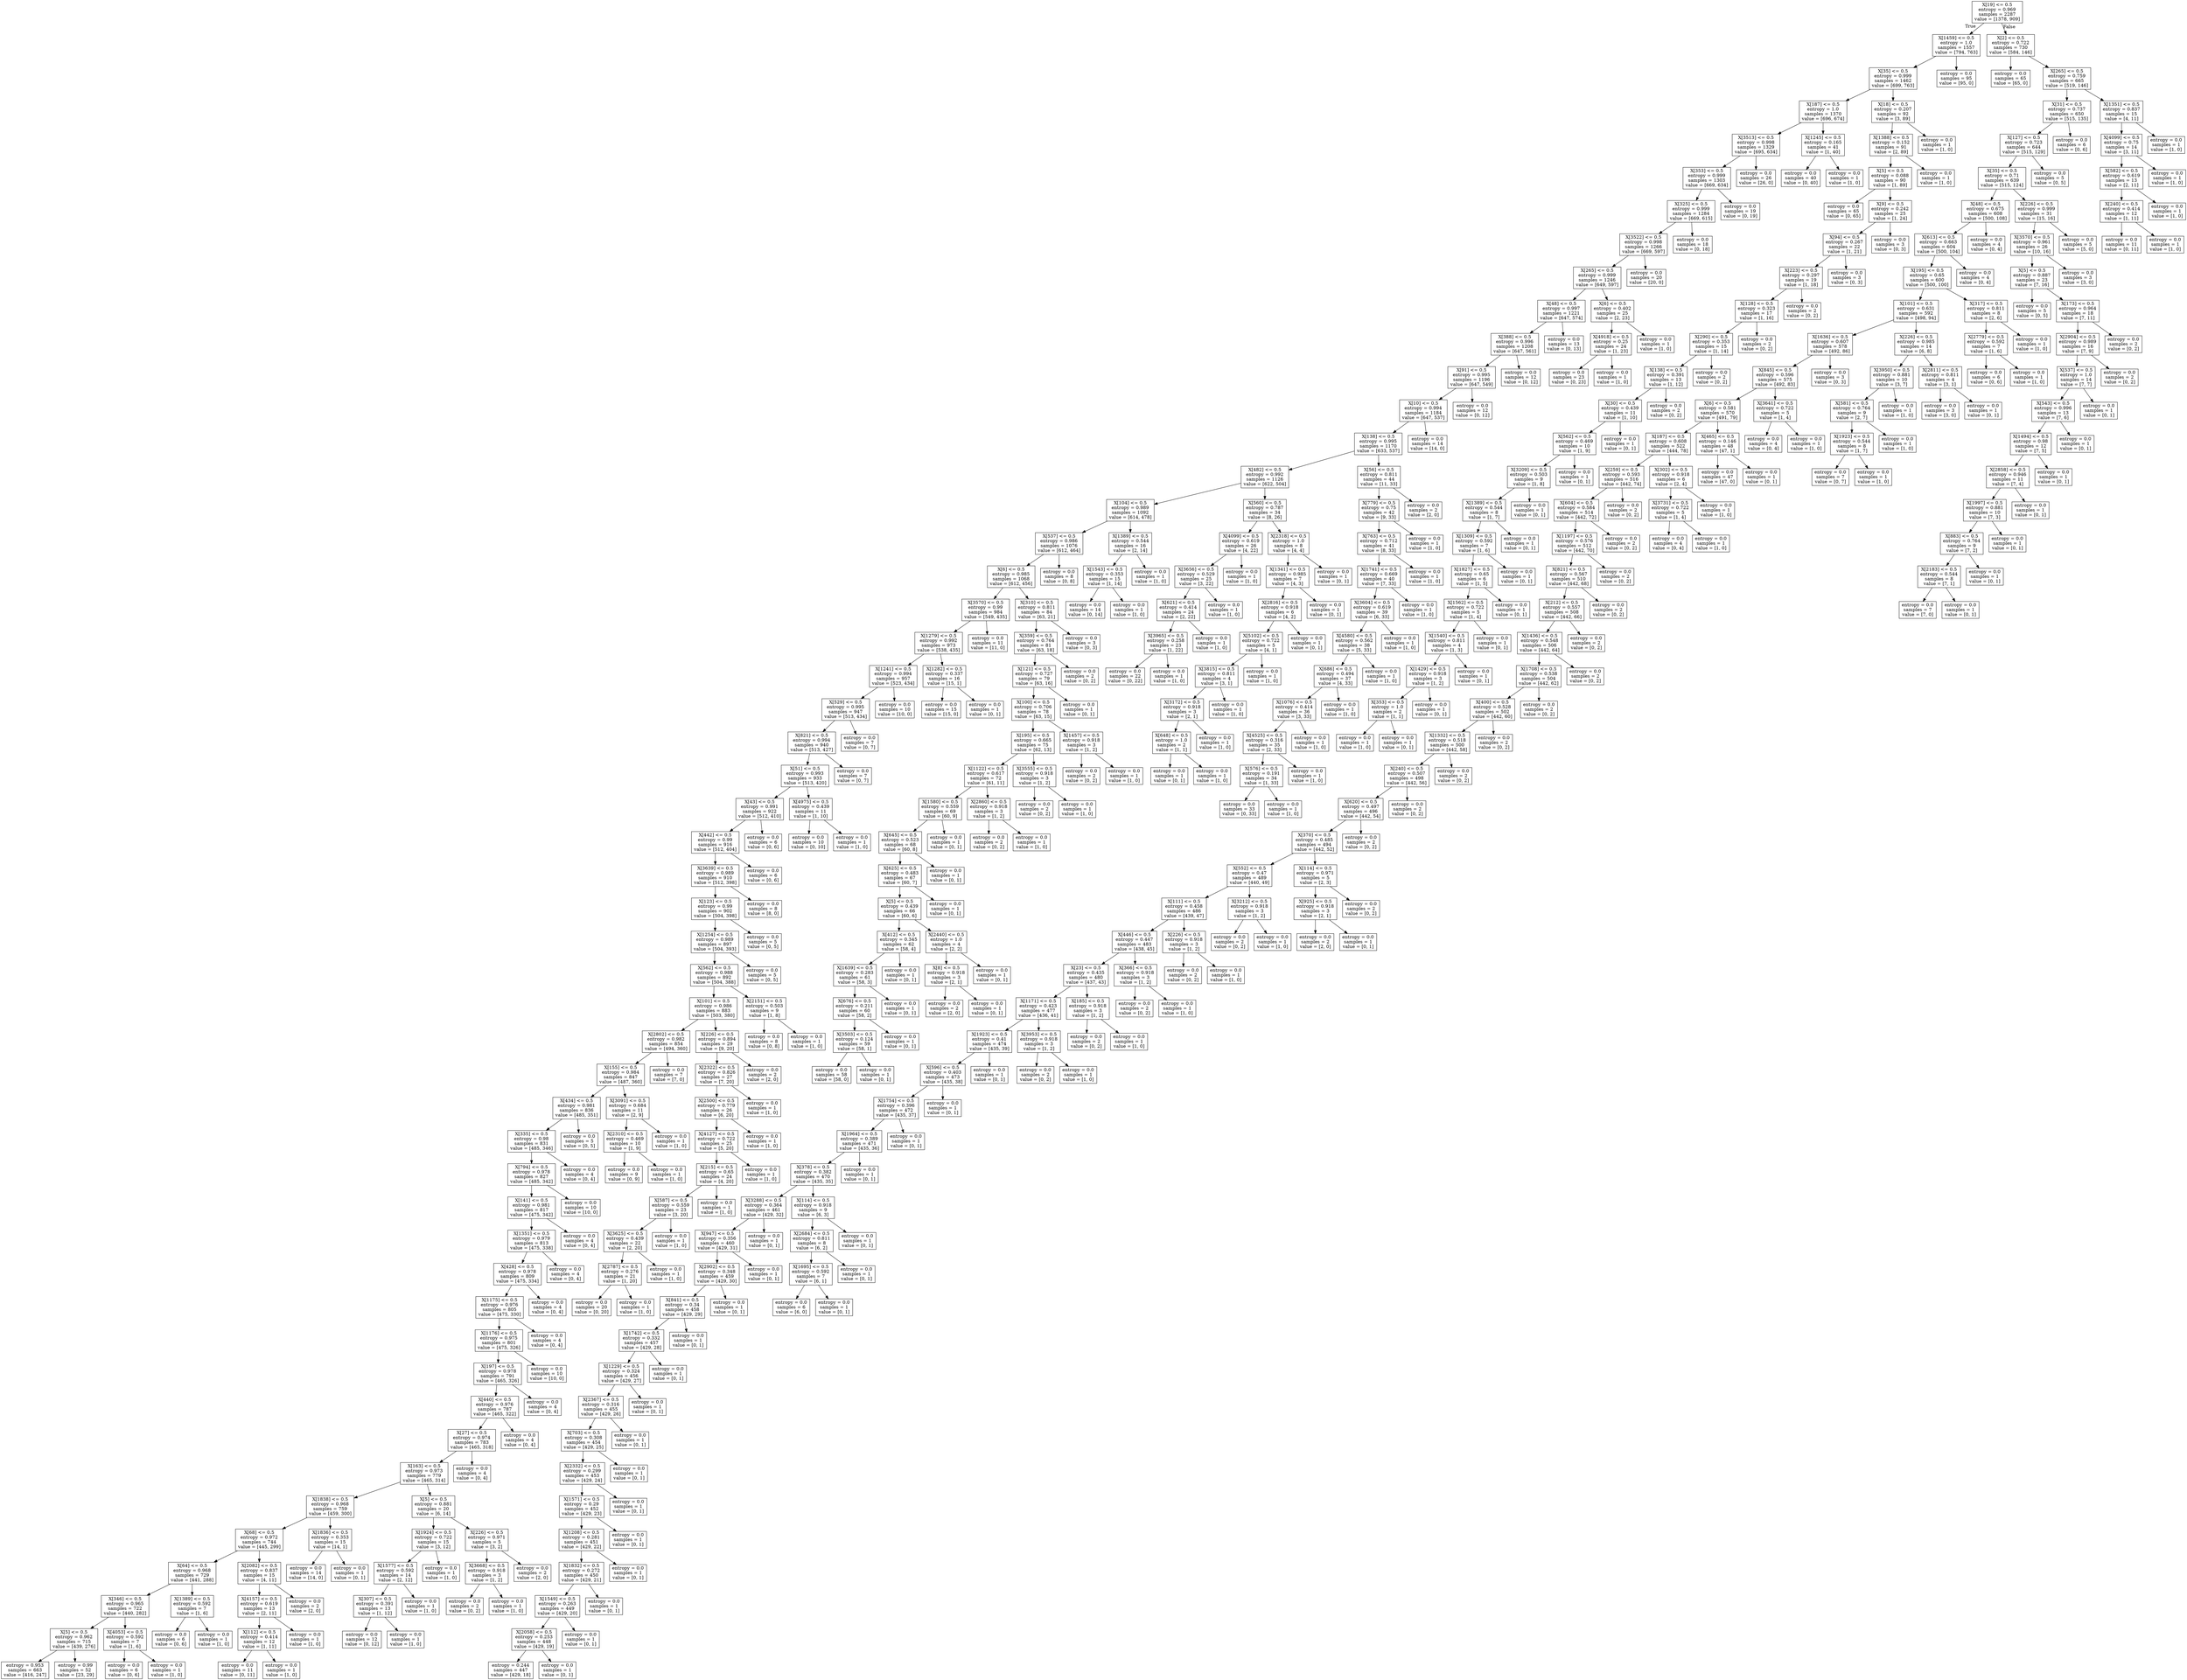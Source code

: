 digraph Tree {
node [shape=box] ;
0 [label="X[19] <= 0.5\nentropy = 0.969\nsamples = 2287\nvalue = [1378, 909]"] ;
1 [label="X[1459] <= 0.5\nentropy = 1.0\nsamples = 1557\nvalue = [794, 763]"] ;
0 -> 1 [labeldistance=2.5, labelangle=45, headlabel="True"] ;
2 [label="X[35] <= 0.5\nentropy = 0.999\nsamples = 1462\nvalue = [699, 763]"] ;
1 -> 2 ;
3 [label="X[187] <= 0.5\nentropy = 1.0\nsamples = 1370\nvalue = [696, 674]"] ;
2 -> 3 ;
4 [label="X[3513] <= 0.5\nentropy = 0.998\nsamples = 1329\nvalue = [695, 634]"] ;
3 -> 4 ;
5 [label="X[353] <= 0.5\nentropy = 0.999\nsamples = 1303\nvalue = [669, 634]"] ;
4 -> 5 ;
6 [label="X[325] <= 0.5\nentropy = 0.999\nsamples = 1284\nvalue = [669, 615]"] ;
5 -> 6 ;
7 [label="X[3522] <= 0.5\nentropy = 0.998\nsamples = 1266\nvalue = [669, 597]"] ;
6 -> 7 ;
8 [label="X[265] <= 0.5\nentropy = 0.999\nsamples = 1246\nvalue = [649, 597]"] ;
7 -> 8 ;
9 [label="X[48] <= 0.5\nentropy = 0.997\nsamples = 1221\nvalue = [647, 574]"] ;
8 -> 9 ;
10 [label="X[388] <= 0.5\nentropy = 0.996\nsamples = 1208\nvalue = [647, 561]"] ;
9 -> 10 ;
11 [label="X[91] <= 0.5\nentropy = 0.995\nsamples = 1196\nvalue = [647, 549]"] ;
10 -> 11 ;
12 [label="X[10] <= 0.5\nentropy = 0.994\nsamples = 1184\nvalue = [647, 537]"] ;
11 -> 12 ;
13 [label="X[138] <= 0.5\nentropy = 0.995\nsamples = 1170\nvalue = [633, 537]"] ;
12 -> 13 ;
14 [label="X[482] <= 0.5\nentropy = 0.992\nsamples = 1126\nvalue = [622, 504]"] ;
13 -> 14 ;
15 [label="X[104] <= 0.5\nentropy = 0.989\nsamples = 1092\nvalue = [614, 478]"] ;
14 -> 15 ;
16 [label="X[537] <= 0.5\nentropy = 0.986\nsamples = 1076\nvalue = [612, 464]"] ;
15 -> 16 ;
17 [label="X[6] <= 0.5\nentropy = 0.985\nsamples = 1068\nvalue = [612, 456]"] ;
16 -> 17 ;
18 [label="X[3570] <= 0.5\nentropy = 0.99\nsamples = 984\nvalue = [549, 435]"] ;
17 -> 18 ;
19 [label="X[1279] <= 0.5\nentropy = 0.992\nsamples = 973\nvalue = [538, 435]"] ;
18 -> 19 ;
20 [label="X[1241] <= 0.5\nentropy = 0.994\nsamples = 957\nvalue = [523, 434]"] ;
19 -> 20 ;
21 [label="X[529] <= 0.5\nentropy = 0.995\nsamples = 947\nvalue = [513, 434]"] ;
20 -> 21 ;
22 [label="X[821] <= 0.5\nentropy = 0.994\nsamples = 940\nvalue = [513, 427]"] ;
21 -> 22 ;
23 [label="X[51] <= 0.5\nentropy = 0.993\nsamples = 933\nvalue = [513, 420]"] ;
22 -> 23 ;
24 [label="X[43] <= 0.5\nentropy = 0.991\nsamples = 922\nvalue = [512, 410]"] ;
23 -> 24 ;
25 [label="X[442] <= 0.5\nentropy = 0.99\nsamples = 916\nvalue = [512, 404]"] ;
24 -> 25 ;
26 [label="X[3639] <= 0.5\nentropy = 0.989\nsamples = 910\nvalue = [512, 398]"] ;
25 -> 26 ;
27 [label="X[123] <= 0.5\nentropy = 0.99\nsamples = 902\nvalue = [504, 398]"] ;
26 -> 27 ;
28 [label="X[1254] <= 0.5\nentropy = 0.989\nsamples = 897\nvalue = [504, 393]"] ;
27 -> 28 ;
29 [label="X[562] <= 0.5\nentropy = 0.988\nsamples = 892\nvalue = [504, 388]"] ;
28 -> 29 ;
30 [label="X[101] <= 0.5\nentropy = 0.986\nsamples = 883\nvalue = [503, 380]"] ;
29 -> 30 ;
31 [label="X[2802] <= 0.5\nentropy = 0.982\nsamples = 854\nvalue = [494, 360]"] ;
30 -> 31 ;
32 [label="X[155] <= 0.5\nentropy = 0.984\nsamples = 847\nvalue = [487, 360]"] ;
31 -> 32 ;
33 [label="X[434] <= 0.5\nentropy = 0.981\nsamples = 836\nvalue = [485, 351]"] ;
32 -> 33 ;
34 [label="X[335] <= 0.5\nentropy = 0.98\nsamples = 831\nvalue = [485, 346]"] ;
33 -> 34 ;
35 [label="X[794] <= 0.5\nentropy = 0.978\nsamples = 827\nvalue = [485, 342]"] ;
34 -> 35 ;
36 [label="X[141] <= 0.5\nentropy = 0.981\nsamples = 817\nvalue = [475, 342]"] ;
35 -> 36 ;
37 [label="X[1351] <= 0.5\nentropy = 0.979\nsamples = 813\nvalue = [475, 338]"] ;
36 -> 37 ;
38 [label="X[428] <= 0.5\nentropy = 0.978\nsamples = 809\nvalue = [475, 334]"] ;
37 -> 38 ;
39 [label="X[1175] <= 0.5\nentropy = 0.976\nsamples = 805\nvalue = [475, 330]"] ;
38 -> 39 ;
40 [label="X[1176] <= 0.5\nentropy = 0.975\nsamples = 801\nvalue = [475, 326]"] ;
39 -> 40 ;
41 [label="X[197] <= 0.5\nentropy = 0.978\nsamples = 791\nvalue = [465, 326]"] ;
40 -> 41 ;
42 [label="X[440] <= 0.5\nentropy = 0.976\nsamples = 787\nvalue = [465, 322]"] ;
41 -> 42 ;
43 [label="X[27] <= 0.5\nentropy = 0.974\nsamples = 783\nvalue = [465, 318]"] ;
42 -> 43 ;
44 [label="X[163] <= 0.5\nentropy = 0.973\nsamples = 779\nvalue = [465, 314]"] ;
43 -> 44 ;
45 [label="X[1838] <= 0.5\nentropy = 0.968\nsamples = 759\nvalue = [459, 300]"] ;
44 -> 45 ;
46 [label="X[68] <= 0.5\nentropy = 0.972\nsamples = 744\nvalue = [445, 299]"] ;
45 -> 46 ;
47 [label="X[64] <= 0.5\nentropy = 0.968\nsamples = 729\nvalue = [441, 288]"] ;
46 -> 47 ;
48 [label="X[346] <= 0.5\nentropy = 0.965\nsamples = 722\nvalue = [440, 282]"] ;
47 -> 48 ;
49 [label="X[5] <= 0.5\nentropy = 0.962\nsamples = 715\nvalue = [439, 276]"] ;
48 -> 49 ;
50 [label="entropy = 0.953\nsamples = 663\nvalue = [416, 247]"] ;
49 -> 50 ;
51 [label="entropy = 0.99\nsamples = 52\nvalue = [23, 29]"] ;
49 -> 51 ;
52 [label="X[4053] <= 0.5\nentropy = 0.592\nsamples = 7\nvalue = [1, 6]"] ;
48 -> 52 ;
53 [label="entropy = 0.0\nsamples = 6\nvalue = [0, 6]"] ;
52 -> 53 ;
54 [label="entropy = 0.0\nsamples = 1\nvalue = [1, 0]"] ;
52 -> 54 ;
55 [label="X[1389] <= 0.5\nentropy = 0.592\nsamples = 7\nvalue = [1, 6]"] ;
47 -> 55 ;
56 [label="entropy = 0.0\nsamples = 6\nvalue = [0, 6]"] ;
55 -> 56 ;
57 [label="entropy = 0.0\nsamples = 1\nvalue = [1, 0]"] ;
55 -> 57 ;
58 [label="X[2082] <= 0.5\nentropy = 0.837\nsamples = 15\nvalue = [4, 11]"] ;
46 -> 58 ;
59 [label="X[4157] <= 0.5\nentropy = 0.619\nsamples = 13\nvalue = [2, 11]"] ;
58 -> 59 ;
60 [label="X[112] <= 0.5\nentropy = 0.414\nsamples = 12\nvalue = [1, 11]"] ;
59 -> 60 ;
61 [label="entropy = 0.0\nsamples = 11\nvalue = [0, 11]"] ;
60 -> 61 ;
62 [label="entropy = 0.0\nsamples = 1\nvalue = [1, 0]"] ;
60 -> 62 ;
63 [label="entropy = 0.0\nsamples = 1\nvalue = [1, 0]"] ;
59 -> 63 ;
64 [label="entropy = 0.0\nsamples = 2\nvalue = [2, 0]"] ;
58 -> 64 ;
65 [label="X[1836] <= 0.5\nentropy = 0.353\nsamples = 15\nvalue = [14, 1]"] ;
45 -> 65 ;
66 [label="entropy = 0.0\nsamples = 14\nvalue = [14, 0]"] ;
65 -> 66 ;
67 [label="entropy = 0.0\nsamples = 1\nvalue = [0, 1]"] ;
65 -> 67 ;
68 [label="X[5] <= 0.5\nentropy = 0.881\nsamples = 20\nvalue = [6, 14]"] ;
44 -> 68 ;
69 [label="X[1924] <= 0.5\nentropy = 0.722\nsamples = 15\nvalue = [3, 12]"] ;
68 -> 69 ;
70 [label="X[1577] <= 0.5\nentropy = 0.592\nsamples = 14\nvalue = [2, 12]"] ;
69 -> 70 ;
71 [label="X[307] <= 0.5\nentropy = 0.391\nsamples = 13\nvalue = [1, 12]"] ;
70 -> 71 ;
72 [label="entropy = 0.0\nsamples = 12\nvalue = [0, 12]"] ;
71 -> 72 ;
73 [label="entropy = 0.0\nsamples = 1\nvalue = [1, 0]"] ;
71 -> 73 ;
74 [label="entropy = 0.0\nsamples = 1\nvalue = [1, 0]"] ;
70 -> 74 ;
75 [label="entropy = 0.0\nsamples = 1\nvalue = [1, 0]"] ;
69 -> 75 ;
76 [label="X[226] <= 0.5\nentropy = 0.971\nsamples = 5\nvalue = [3, 2]"] ;
68 -> 76 ;
77 [label="X[3668] <= 0.5\nentropy = 0.918\nsamples = 3\nvalue = [1, 2]"] ;
76 -> 77 ;
78 [label="entropy = 0.0\nsamples = 2\nvalue = [0, 2]"] ;
77 -> 78 ;
79 [label="entropy = 0.0\nsamples = 1\nvalue = [1, 0]"] ;
77 -> 79 ;
80 [label="entropy = 0.0\nsamples = 2\nvalue = [2, 0]"] ;
76 -> 80 ;
81 [label="entropy = 0.0\nsamples = 4\nvalue = [0, 4]"] ;
43 -> 81 ;
82 [label="entropy = 0.0\nsamples = 4\nvalue = [0, 4]"] ;
42 -> 82 ;
83 [label="entropy = 0.0\nsamples = 4\nvalue = [0, 4]"] ;
41 -> 83 ;
84 [label="entropy = 0.0\nsamples = 10\nvalue = [10, 0]"] ;
40 -> 84 ;
85 [label="entropy = 0.0\nsamples = 4\nvalue = [0, 4]"] ;
39 -> 85 ;
86 [label="entropy = 0.0\nsamples = 4\nvalue = [0, 4]"] ;
38 -> 86 ;
87 [label="entropy = 0.0\nsamples = 4\nvalue = [0, 4]"] ;
37 -> 87 ;
88 [label="entropy = 0.0\nsamples = 4\nvalue = [0, 4]"] ;
36 -> 88 ;
89 [label="entropy = 0.0\nsamples = 10\nvalue = [10, 0]"] ;
35 -> 89 ;
90 [label="entropy = 0.0\nsamples = 4\nvalue = [0, 4]"] ;
34 -> 90 ;
91 [label="entropy = 0.0\nsamples = 5\nvalue = [0, 5]"] ;
33 -> 91 ;
92 [label="X[3091] <= 0.5\nentropy = 0.684\nsamples = 11\nvalue = [2, 9]"] ;
32 -> 92 ;
93 [label="X[2310] <= 0.5\nentropy = 0.469\nsamples = 10\nvalue = [1, 9]"] ;
92 -> 93 ;
94 [label="entropy = 0.0\nsamples = 9\nvalue = [0, 9]"] ;
93 -> 94 ;
95 [label="entropy = 0.0\nsamples = 1\nvalue = [1, 0]"] ;
93 -> 95 ;
96 [label="entropy = 0.0\nsamples = 1\nvalue = [1, 0]"] ;
92 -> 96 ;
97 [label="entropy = 0.0\nsamples = 7\nvalue = [7, 0]"] ;
31 -> 97 ;
98 [label="X[226] <= 0.5\nentropy = 0.894\nsamples = 29\nvalue = [9, 20]"] ;
30 -> 98 ;
99 [label="X[2322] <= 0.5\nentropy = 0.826\nsamples = 27\nvalue = [7, 20]"] ;
98 -> 99 ;
100 [label="X[2500] <= 0.5\nentropy = 0.779\nsamples = 26\nvalue = [6, 20]"] ;
99 -> 100 ;
101 [label="X[4127] <= 0.5\nentropy = 0.722\nsamples = 25\nvalue = [5, 20]"] ;
100 -> 101 ;
102 [label="X[215] <= 0.5\nentropy = 0.65\nsamples = 24\nvalue = [4, 20]"] ;
101 -> 102 ;
103 [label="X[587] <= 0.5\nentropy = 0.559\nsamples = 23\nvalue = [3, 20]"] ;
102 -> 103 ;
104 [label="X[3625] <= 0.5\nentropy = 0.439\nsamples = 22\nvalue = [2, 20]"] ;
103 -> 104 ;
105 [label="X[2787] <= 0.5\nentropy = 0.276\nsamples = 21\nvalue = [1, 20]"] ;
104 -> 105 ;
106 [label="entropy = 0.0\nsamples = 20\nvalue = [0, 20]"] ;
105 -> 106 ;
107 [label="entropy = 0.0\nsamples = 1\nvalue = [1, 0]"] ;
105 -> 107 ;
108 [label="entropy = 0.0\nsamples = 1\nvalue = [1, 0]"] ;
104 -> 108 ;
109 [label="entropy = 0.0\nsamples = 1\nvalue = [1, 0]"] ;
103 -> 109 ;
110 [label="entropy = 0.0\nsamples = 1\nvalue = [1, 0]"] ;
102 -> 110 ;
111 [label="entropy = 0.0\nsamples = 1\nvalue = [1, 0]"] ;
101 -> 111 ;
112 [label="entropy = 0.0\nsamples = 1\nvalue = [1, 0]"] ;
100 -> 112 ;
113 [label="entropy = 0.0\nsamples = 1\nvalue = [1, 0]"] ;
99 -> 113 ;
114 [label="entropy = 0.0\nsamples = 2\nvalue = [2, 0]"] ;
98 -> 114 ;
115 [label="X[2151] <= 0.5\nentropy = 0.503\nsamples = 9\nvalue = [1, 8]"] ;
29 -> 115 ;
116 [label="entropy = 0.0\nsamples = 8\nvalue = [0, 8]"] ;
115 -> 116 ;
117 [label="entropy = 0.0\nsamples = 1\nvalue = [1, 0]"] ;
115 -> 117 ;
118 [label="entropy = 0.0\nsamples = 5\nvalue = [0, 5]"] ;
28 -> 118 ;
119 [label="entropy = 0.0\nsamples = 5\nvalue = [0, 5]"] ;
27 -> 119 ;
120 [label="entropy = 0.0\nsamples = 8\nvalue = [8, 0]"] ;
26 -> 120 ;
121 [label="entropy = 0.0\nsamples = 6\nvalue = [0, 6]"] ;
25 -> 121 ;
122 [label="entropy = 0.0\nsamples = 6\nvalue = [0, 6]"] ;
24 -> 122 ;
123 [label="X[4975] <= 0.5\nentropy = 0.439\nsamples = 11\nvalue = [1, 10]"] ;
23 -> 123 ;
124 [label="entropy = 0.0\nsamples = 10\nvalue = [0, 10]"] ;
123 -> 124 ;
125 [label="entropy = 0.0\nsamples = 1\nvalue = [1, 0]"] ;
123 -> 125 ;
126 [label="entropy = 0.0\nsamples = 7\nvalue = [0, 7]"] ;
22 -> 126 ;
127 [label="entropy = 0.0\nsamples = 7\nvalue = [0, 7]"] ;
21 -> 127 ;
128 [label="entropy = 0.0\nsamples = 10\nvalue = [10, 0]"] ;
20 -> 128 ;
129 [label="X[1282] <= 0.5\nentropy = 0.337\nsamples = 16\nvalue = [15, 1]"] ;
19 -> 129 ;
130 [label="entropy = 0.0\nsamples = 15\nvalue = [15, 0]"] ;
129 -> 130 ;
131 [label="entropy = 0.0\nsamples = 1\nvalue = [0, 1]"] ;
129 -> 131 ;
132 [label="entropy = 0.0\nsamples = 11\nvalue = [11, 0]"] ;
18 -> 132 ;
133 [label="X[310] <= 0.5\nentropy = 0.811\nsamples = 84\nvalue = [63, 21]"] ;
17 -> 133 ;
134 [label="X[359] <= 0.5\nentropy = 0.764\nsamples = 81\nvalue = [63, 18]"] ;
133 -> 134 ;
135 [label="X[121] <= 0.5\nentropy = 0.727\nsamples = 79\nvalue = [63, 16]"] ;
134 -> 135 ;
136 [label="X[100] <= 0.5\nentropy = 0.706\nsamples = 78\nvalue = [63, 15]"] ;
135 -> 136 ;
137 [label="X[195] <= 0.5\nentropy = 0.665\nsamples = 75\nvalue = [62, 13]"] ;
136 -> 137 ;
138 [label="X[1122] <= 0.5\nentropy = 0.617\nsamples = 72\nvalue = [61, 11]"] ;
137 -> 138 ;
139 [label="X[1580] <= 0.5\nentropy = 0.559\nsamples = 69\nvalue = [60, 9]"] ;
138 -> 139 ;
140 [label="X[645] <= 0.5\nentropy = 0.523\nsamples = 68\nvalue = [60, 8]"] ;
139 -> 140 ;
141 [label="X[625] <= 0.5\nentropy = 0.483\nsamples = 67\nvalue = [60, 7]"] ;
140 -> 141 ;
142 [label="X[5] <= 0.5\nentropy = 0.439\nsamples = 66\nvalue = [60, 6]"] ;
141 -> 142 ;
143 [label="X[412] <= 0.5\nentropy = 0.345\nsamples = 62\nvalue = [58, 4]"] ;
142 -> 143 ;
144 [label="X[1639] <= 0.5\nentropy = 0.283\nsamples = 61\nvalue = [58, 3]"] ;
143 -> 144 ;
145 [label="X[676] <= 0.5\nentropy = 0.211\nsamples = 60\nvalue = [58, 2]"] ;
144 -> 145 ;
146 [label="X[3503] <= 0.5\nentropy = 0.124\nsamples = 59\nvalue = [58, 1]"] ;
145 -> 146 ;
147 [label="entropy = 0.0\nsamples = 58\nvalue = [58, 0]"] ;
146 -> 147 ;
148 [label="entropy = 0.0\nsamples = 1\nvalue = [0, 1]"] ;
146 -> 148 ;
149 [label="entropy = 0.0\nsamples = 1\nvalue = [0, 1]"] ;
145 -> 149 ;
150 [label="entropy = 0.0\nsamples = 1\nvalue = [0, 1]"] ;
144 -> 150 ;
151 [label="entropy = 0.0\nsamples = 1\nvalue = [0, 1]"] ;
143 -> 151 ;
152 [label="X[2440] <= 0.5\nentropy = 1.0\nsamples = 4\nvalue = [2, 2]"] ;
142 -> 152 ;
153 [label="X[8] <= 0.5\nentropy = 0.918\nsamples = 3\nvalue = [2, 1]"] ;
152 -> 153 ;
154 [label="entropy = 0.0\nsamples = 2\nvalue = [2, 0]"] ;
153 -> 154 ;
155 [label="entropy = 0.0\nsamples = 1\nvalue = [0, 1]"] ;
153 -> 155 ;
156 [label="entropy = 0.0\nsamples = 1\nvalue = [0, 1]"] ;
152 -> 156 ;
157 [label="entropy = 0.0\nsamples = 1\nvalue = [0, 1]"] ;
141 -> 157 ;
158 [label="entropy = 0.0\nsamples = 1\nvalue = [0, 1]"] ;
140 -> 158 ;
159 [label="entropy = 0.0\nsamples = 1\nvalue = [0, 1]"] ;
139 -> 159 ;
160 [label="X[2860] <= 0.5\nentropy = 0.918\nsamples = 3\nvalue = [1, 2]"] ;
138 -> 160 ;
161 [label="entropy = 0.0\nsamples = 2\nvalue = [0, 2]"] ;
160 -> 161 ;
162 [label="entropy = 0.0\nsamples = 1\nvalue = [1, 0]"] ;
160 -> 162 ;
163 [label="X[3555] <= 0.5\nentropy = 0.918\nsamples = 3\nvalue = [1, 2]"] ;
137 -> 163 ;
164 [label="entropy = 0.0\nsamples = 2\nvalue = [0, 2]"] ;
163 -> 164 ;
165 [label="entropy = 0.0\nsamples = 1\nvalue = [1, 0]"] ;
163 -> 165 ;
166 [label="X[1457] <= 0.5\nentropy = 0.918\nsamples = 3\nvalue = [1, 2]"] ;
136 -> 166 ;
167 [label="entropy = 0.0\nsamples = 2\nvalue = [0, 2]"] ;
166 -> 167 ;
168 [label="entropy = 0.0\nsamples = 1\nvalue = [1, 0]"] ;
166 -> 168 ;
169 [label="entropy = 0.0\nsamples = 1\nvalue = [0, 1]"] ;
135 -> 169 ;
170 [label="entropy = 0.0\nsamples = 2\nvalue = [0, 2]"] ;
134 -> 170 ;
171 [label="entropy = 0.0\nsamples = 3\nvalue = [0, 3]"] ;
133 -> 171 ;
172 [label="entropy = 0.0\nsamples = 8\nvalue = [0, 8]"] ;
16 -> 172 ;
173 [label="X[1389] <= 0.5\nentropy = 0.544\nsamples = 16\nvalue = [2, 14]"] ;
15 -> 173 ;
174 [label="X[1543] <= 0.5\nentropy = 0.353\nsamples = 15\nvalue = [1, 14]"] ;
173 -> 174 ;
175 [label="entropy = 0.0\nsamples = 14\nvalue = [0, 14]"] ;
174 -> 175 ;
176 [label="entropy = 0.0\nsamples = 1\nvalue = [1, 0]"] ;
174 -> 176 ;
177 [label="entropy = 0.0\nsamples = 1\nvalue = [1, 0]"] ;
173 -> 177 ;
178 [label="X[560] <= 0.5\nentropy = 0.787\nsamples = 34\nvalue = [8, 26]"] ;
14 -> 178 ;
179 [label="X[4099] <= 0.5\nentropy = 0.619\nsamples = 26\nvalue = [4, 22]"] ;
178 -> 179 ;
180 [label="X[3656] <= 0.5\nentropy = 0.529\nsamples = 25\nvalue = [3, 22]"] ;
179 -> 180 ;
181 [label="X[621] <= 0.5\nentropy = 0.414\nsamples = 24\nvalue = [2, 22]"] ;
180 -> 181 ;
182 [label="X[3965] <= 0.5\nentropy = 0.258\nsamples = 23\nvalue = [1, 22]"] ;
181 -> 182 ;
183 [label="entropy = 0.0\nsamples = 22\nvalue = [0, 22]"] ;
182 -> 183 ;
184 [label="entropy = 0.0\nsamples = 1\nvalue = [1, 0]"] ;
182 -> 184 ;
185 [label="entropy = 0.0\nsamples = 1\nvalue = [1, 0]"] ;
181 -> 185 ;
186 [label="entropy = 0.0\nsamples = 1\nvalue = [1, 0]"] ;
180 -> 186 ;
187 [label="entropy = 0.0\nsamples = 1\nvalue = [1, 0]"] ;
179 -> 187 ;
188 [label="X[2318] <= 0.5\nentropy = 1.0\nsamples = 8\nvalue = [4, 4]"] ;
178 -> 188 ;
189 [label="X[1341] <= 0.5\nentropy = 0.985\nsamples = 7\nvalue = [4, 3]"] ;
188 -> 189 ;
190 [label="X[2816] <= 0.5\nentropy = 0.918\nsamples = 6\nvalue = [4, 2]"] ;
189 -> 190 ;
191 [label="X[5102] <= 0.5\nentropy = 0.722\nsamples = 5\nvalue = [4, 1]"] ;
190 -> 191 ;
192 [label="X[3815] <= 0.5\nentropy = 0.811\nsamples = 4\nvalue = [3, 1]"] ;
191 -> 192 ;
193 [label="X[3172] <= 0.5\nentropy = 0.918\nsamples = 3\nvalue = [2, 1]"] ;
192 -> 193 ;
194 [label="X[648] <= 0.5\nentropy = 1.0\nsamples = 2\nvalue = [1, 1]"] ;
193 -> 194 ;
195 [label="entropy = 0.0\nsamples = 1\nvalue = [0, 1]"] ;
194 -> 195 ;
196 [label="entropy = 0.0\nsamples = 1\nvalue = [1, 0]"] ;
194 -> 196 ;
197 [label="entropy = 0.0\nsamples = 1\nvalue = [1, 0]"] ;
193 -> 197 ;
198 [label="entropy = 0.0\nsamples = 1\nvalue = [1, 0]"] ;
192 -> 198 ;
199 [label="entropy = 0.0\nsamples = 1\nvalue = [1, 0]"] ;
191 -> 199 ;
200 [label="entropy = 0.0\nsamples = 1\nvalue = [0, 1]"] ;
190 -> 200 ;
201 [label="entropy = 0.0\nsamples = 1\nvalue = [0, 1]"] ;
189 -> 201 ;
202 [label="entropy = 0.0\nsamples = 1\nvalue = [0, 1]"] ;
188 -> 202 ;
203 [label="X[56] <= 0.5\nentropy = 0.811\nsamples = 44\nvalue = [11, 33]"] ;
13 -> 203 ;
204 [label="X[779] <= 0.5\nentropy = 0.75\nsamples = 42\nvalue = [9, 33]"] ;
203 -> 204 ;
205 [label="X[763] <= 0.5\nentropy = 0.712\nsamples = 41\nvalue = [8, 33]"] ;
204 -> 205 ;
206 [label="X[1741] <= 0.5\nentropy = 0.669\nsamples = 40\nvalue = [7, 33]"] ;
205 -> 206 ;
207 [label="X[3604] <= 0.5\nentropy = 0.619\nsamples = 39\nvalue = [6, 33]"] ;
206 -> 207 ;
208 [label="X[4580] <= 0.5\nentropy = 0.562\nsamples = 38\nvalue = [5, 33]"] ;
207 -> 208 ;
209 [label="X[686] <= 0.5\nentropy = 0.494\nsamples = 37\nvalue = [4, 33]"] ;
208 -> 209 ;
210 [label="X[1076] <= 0.5\nentropy = 0.414\nsamples = 36\nvalue = [3, 33]"] ;
209 -> 210 ;
211 [label="X[4525] <= 0.5\nentropy = 0.316\nsamples = 35\nvalue = [2, 33]"] ;
210 -> 211 ;
212 [label="X[576] <= 0.5\nentropy = 0.191\nsamples = 34\nvalue = [1, 33]"] ;
211 -> 212 ;
213 [label="entropy = 0.0\nsamples = 33\nvalue = [0, 33]"] ;
212 -> 213 ;
214 [label="entropy = 0.0\nsamples = 1\nvalue = [1, 0]"] ;
212 -> 214 ;
215 [label="entropy = 0.0\nsamples = 1\nvalue = [1, 0]"] ;
211 -> 215 ;
216 [label="entropy = 0.0\nsamples = 1\nvalue = [1, 0]"] ;
210 -> 216 ;
217 [label="entropy = 0.0\nsamples = 1\nvalue = [1, 0]"] ;
209 -> 217 ;
218 [label="entropy = 0.0\nsamples = 1\nvalue = [1, 0]"] ;
208 -> 218 ;
219 [label="entropy = 0.0\nsamples = 1\nvalue = [1, 0]"] ;
207 -> 219 ;
220 [label="entropy = 0.0\nsamples = 1\nvalue = [1, 0]"] ;
206 -> 220 ;
221 [label="entropy = 0.0\nsamples = 1\nvalue = [1, 0]"] ;
205 -> 221 ;
222 [label="entropy = 0.0\nsamples = 1\nvalue = [1, 0]"] ;
204 -> 222 ;
223 [label="entropy = 0.0\nsamples = 2\nvalue = [2, 0]"] ;
203 -> 223 ;
224 [label="entropy = 0.0\nsamples = 14\nvalue = [14, 0]"] ;
12 -> 224 ;
225 [label="entropy = 0.0\nsamples = 12\nvalue = [0, 12]"] ;
11 -> 225 ;
226 [label="entropy = 0.0\nsamples = 12\nvalue = [0, 12]"] ;
10 -> 226 ;
227 [label="entropy = 0.0\nsamples = 13\nvalue = [0, 13]"] ;
9 -> 227 ;
228 [label="X[6] <= 0.5\nentropy = 0.402\nsamples = 25\nvalue = [2, 23]"] ;
8 -> 228 ;
229 [label="X[4918] <= 0.5\nentropy = 0.25\nsamples = 24\nvalue = [1, 23]"] ;
228 -> 229 ;
230 [label="entropy = 0.0\nsamples = 23\nvalue = [0, 23]"] ;
229 -> 230 ;
231 [label="entropy = 0.0\nsamples = 1\nvalue = [1, 0]"] ;
229 -> 231 ;
232 [label="entropy = 0.0\nsamples = 1\nvalue = [1, 0]"] ;
228 -> 232 ;
233 [label="entropy = 0.0\nsamples = 20\nvalue = [20, 0]"] ;
7 -> 233 ;
234 [label="entropy = 0.0\nsamples = 18\nvalue = [0, 18]"] ;
6 -> 234 ;
235 [label="entropy = 0.0\nsamples = 19\nvalue = [0, 19]"] ;
5 -> 235 ;
236 [label="entropy = 0.0\nsamples = 26\nvalue = [26, 0]"] ;
4 -> 236 ;
237 [label="X[1245] <= 0.5\nentropy = 0.165\nsamples = 41\nvalue = [1, 40]"] ;
3 -> 237 ;
238 [label="entropy = 0.0\nsamples = 40\nvalue = [0, 40]"] ;
237 -> 238 ;
239 [label="entropy = 0.0\nsamples = 1\nvalue = [1, 0]"] ;
237 -> 239 ;
240 [label="X[18] <= 0.5\nentropy = 0.207\nsamples = 92\nvalue = [3, 89]"] ;
2 -> 240 ;
241 [label="X[1388] <= 0.5\nentropy = 0.152\nsamples = 91\nvalue = [2, 89]"] ;
240 -> 241 ;
242 [label="X[5] <= 0.5\nentropy = 0.088\nsamples = 90\nvalue = [1, 89]"] ;
241 -> 242 ;
243 [label="entropy = 0.0\nsamples = 65\nvalue = [0, 65]"] ;
242 -> 243 ;
244 [label="X[9] <= 0.5\nentropy = 0.242\nsamples = 25\nvalue = [1, 24]"] ;
242 -> 244 ;
245 [label="X[94] <= 0.5\nentropy = 0.267\nsamples = 22\nvalue = [1, 21]"] ;
244 -> 245 ;
246 [label="X[223] <= 0.5\nentropy = 0.297\nsamples = 19\nvalue = [1, 18]"] ;
245 -> 246 ;
247 [label="X[128] <= 0.5\nentropy = 0.323\nsamples = 17\nvalue = [1, 16]"] ;
246 -> 247 ;
248 [label="X[290] <= 0.5\nentropy = 0.353\nsamples = 15\nvalue = [1, 14]"] ;
247 -> 248 ;
249 [label="X[138] <= 0.5\nentropy = 0.391\nsamples = 13\nvalue = [1, 12]"] ;
248 -> 249 ;
250 [label="X[30] <= 0.5\nentropy = 0.439\nsamples = 11\nvalue = [1, 10]"] ;
249 -> 250 ;
251 [label="X[562] <= 0.5\nentropy = 0.469\nsamples = 10\nvalue = [1, 9]"] ;
250 -> 251 ;
252 [label="X[3209] <= 0.5\nentropy = 0.503\nsamples = 9\nvalue = [1, 8]"] ;
251 -> 252 ;
253 [label="X[1389] <= 0.5\nentropy = 0.544\nsamples = 8\nvalue = [1, 7]"] ;
252 -> 253 ;
254 [label="X[1309] <= 0.5\nentropy = 0.592\nsamples = 7\nvalue = [1, 6]"] ;
253 -> 254 ;
255 [label="X[1827] <= 0.5\nentropy = 0.65\nsamples = 6\nvalue = [1, 5]"] ;
254 -> 255 ;
256 [label="X[1562] <= 0.5\nentropy = 0.722\nsamples = 5\nvalue = [1, 4]"] ;
255 -> 256 ;
257 [label="X[1540] <= 0.5\nentropy = 0.811\nsamples = 4\nvalue = [1, 3]"] ;
256 -> 257 ;
258 [label="X[1429] <= 0.5\nentropy = 0.918\nsamples = 3\nvalue = [1, 2]"] ;
257 -> 258 ;
259 [label="X[353] <= 0.5\nentropy = 1.0\nsamples = 2\nvalue = [1, 1]"] ;
258 -> 259 ;
260 [label="entropy = 0.0\nsamples = 1\nvalue = [1, 0]"] ;
259 -> 260 ;
261 [label="entropy = 0.0\nsamples = 1\nvalue = [0, 1]"] ;
259 -> 261 ;
262 [label="entropy = 0.0\nsamples = 1\nvalue = [0, 1]"] ;
258 -> 262 ;
263 [label="entropy = 0.0\nsamples = 1\nvalue = [0, 1]"] ;
257 -> 263 ;
264 [label="entropy = 0.0\nsamples = 1\nvalue = [0, 1]"] ;
256 -> 264 ;
265 [label="entropy = 0.0\nsamples = 1\nvalue = [0, 1]"] ;
255 -> 265 ;
266 [label="entropy = 0.0\nsamples = 1\nvalue = [0, 1]"] ;
254 -> 266 ;
267 [label="entropy = 0.0\nsamples = 1\nvalue = [0, 1]"] ;
253 -> 267 ;
268 [label="entropy = 0.0\nsamples = 1\nvalue = [0, 1]"] ;
252 -> 268 ;
269 [label="entropy = 0.0\nsamples = 1\nvalue = [0, 1]"] ;
251 -> 269 ;
270 [label="entropy = 0.0\nsamples = 1\nvalue = [0, 1]"] ;
250 -> 270 ;
271 [label="entropy = 0.0\nsamples = 2\nvalue = [0, 2]"] ;
249 -> 271 ;
272 [label="entropy = 0.0\nsamples = 2\nvalue = [0, 2]"] ;
248 -> 272 ;
273 [label="entropy = 0.0\nsamples = 2\nvalue = [0, 2]"] ;
247 -> 273 ;
274 [label="entropy = 0.0\nsamples = 2\nvalue = [0, 2]"] ;
246 -> 274 ;
275 [label="entropy = 0.0\nsamples = 3\nvalue = [0, 3]"] ;
245 -> 275 ;
276 [label="entropy = 0.0\nsamples = 3\nvalue = [0, 3]"] ;
244 -> 276 ;
277 [label="entropy = 0.0\nsamples = 1\nvalue = [1, 0]"] ;
241 -> 277 ;
278 [label="entropy = 0.0\nsamples = 1\nvalue = [1, 0]"] ;
240 -> 278 ;
279 [label="entropy = 0.0\nsamples = 95\nvalue = [95, 0]"] ;
1 -> 279 ;
280 [label="X[2] <= 0.5\nentropy = 0.722\nsamples = 730\nvalue = [584, 146]"] ;
0 -> 280 [labeldistance=2.5, labelangle=-45, headlabel="False"] ;
281 [label="entropy = 0.0\nsamples = 65\nvalue = [65, 0]"] ;
280 -> 281 ;
282 [label="X[265] <= 0.5\nentropy = 0.759\nsamples = 665\nvalue = [519, 146]"] ;
280 -> 282 ;
283 [label="X[31] <= 0.5\nentropy = 0.737\nsamples = 650\nvalue = [515, 135]"] ;
282 -> 283 ;
284 [label="X[127] <= 0.5\nentropy = 0.723\nsamples = 644\nvalue = [515, 129]"] ;
283 -> 284 ;
285 [label="X[35] <= 0.5\nentropy = 0.71\nsamples = 639\nvalue = [515, 124]"] ;
284 -> 285 ;
286 [label="X[48] <= 0.5\nentropy = 0.675\nsamples = 608\nvalue = [500, 108]"] ;
285 -> 286 ;
287 [label="X[613] <= 0.5\nentropy = 0.663\nsamples = 604\nvalue = [500, 104]"] ;
286 -> 287 ;
288 [label="X[195] <= 0.5\nentropy = 0.65\nsamples = 600\nvalue = [500, 100]"] ;
287 -> 288 ;
289 [label="X[101] <= 0.5\nentropy = 0.631\nsamples = 592\nvalue = [498, 94]"] ;
288 -> 289 ;
290 [label="X[1636] <= 0.5\nentropy = 0.607\nsamples = 578\nvalue = [492, 86]"] ;
289 -> 290 ;
291 [label="X[845] <= 0.5\nentropy = 0.596\nsamples = 575\nvalue = [492, 83]"] ;
290 -> 291 ;
292 [label="X[6] <= 0.5\nentropy = 0.581\nsamples = 570\nvalue = [491, 79]"] ;
291 -> 292 ;
293 [label="X[187] <= 0.5\nentropy = 0.608\nsamples = 522\nvalue = [444, 78]"] ;
292 -> 293 ;
294 [label="X[259] <= 0.5\nentropy = 0.593\nsamples = 516\nvalue = [442, 74]"] ;
293 -> 294 ;
295 [label="X[604] <= 0.5\nentropy = 0.584\nsamples = 514\nvalue = [442, 72]"] ;
294 -> 295 ;
296 [label="X[1197] <= 0.5\nentropy = 0.576\nsamples = 512\nvalue = [442, 70]"] ;
295 -> 296 ;
297 [label="X[821] <= 0.5\nentropy = 0.567\nsamples = 510\nvalue = [442, 68]"] ;
296 -> 297 ;
298 [label="X[212] <= 0.5\nentropy = 0.557\nsamples = 508\nvalue = [442, 66]"] ;
297 -> 298 ;
299 [label="X[1436] <= 0.5\nentropy = 0.548\nsamples = 506\nvalue = [442, 64]"] ;
298 -> 299 ;
300 [label="X[1708] <= 0.5\nentropy = 0.538\nsamples = 504\nvalue = [442, 62]"] ;
299 -> 300 ;
301 [label="X[400] <= 0.5\nentropy = 0.528\nsamples = 502\nvalue = [442, 60]"] ;
300 -> 301 ;
302 [label="X[1332] <= 0.5\nentropy = 0.518\nsamples = 500\nvalue = [442, 58]"] ;
301 -> 302 ;
303 [label="X[240] <= 0.5\nentropy = 0.507\nsamples = 498\nvalue = [442, 56]"] ;
302 -> 303 ;
304 [label="X[620] <= 0.5\nentropy = 0.497\nsamples = 496\nvalue = [442, 54]"] ;
303 -> 304 ;
305 [label="X[370] <= 0.5\nentropy = 0.485\nsamples = 494\nvalue = [442, 52]"] ;
304 -> 305 ;
306 [label="X[552] <= 0.5\nentropy = 0.47\nsamples = 489\nvalue = [440, 49]"] ;
305 -> 306 ;
307 [label="X[111] <= 0.5\nentropy = 0.458\nsamples = 486\nvalue = [439, 47]"] ;
306 -> 307 ;
308 [label="X[446] <= 0.5\nentropy = 0.447\nsamples = 483\nvalue = [438, 45]"] ;
307 -> 308 ;
309 [label="X[23] <= 0.5\nentropy = 0.435\nsamples = 480\nvalue = [437, 43]"] ;
308 -> 309 ;
310 [label="X[1171] <= 0.5\nentropy = 0.423\nsamples = 477\nvalue = [436, 41]"] ;
309 -> 310 ;
311 [label="X[1923] <= 0.5\nentropy = 0.41\nsamples = 474\nvalue = [435, 39]"] ;
310 -> 311 ;
312 [label="X[596] <= 0.5\nentropy = 0.403\nsamples = 473\nvalue = [435, 38]"] ;
311 -> 312 ;
313 [label="X[1754] <= 0.5\nentropy = 0.396\nsamples = 472\nvalue = [435, 37]"] ;
312 -> 313 ;
314 [label="X[1964] <= 0.5\nentropy = 0.389\nsamples = 471\nvalue = [435, 36]"] ;
313 -> 314 ;
315 [label="X[378] <= 0.5\nentropy = 0.382\nsamples = 470\nvalue = [435, 35]"] ;
314 -> 315 ;
316 [label="X[3288] <= 0.5\nentropy = 0.364\nsamples = 461\nvalue = [429, 32]"] ;
315 -> 316 ;
317 [label="X[947] <= 0.5\nentropy = 0.356\nsamples = 460\nvalue = [429, 31]"] ;
316 -> 317 ;
318 [label="X[2902] <= 0.5\nentropy = 0.348\nsamples = 459\nvalue = [429, 30]"] ;
317 -> 318 ;
319 [label="X[841] <= 0.5\nentropy = 0.34\nsamples = 458\nvalue = [429, 29]"] ;
318 -> 319 ;
320 [label="X[1742] <= 0.5\nentropy = 0.332\nsamples = 457\nvalue = [429, 28]"] ;
319 -> 320 ;
321 [label="X[1229] <= 0.5\nentropy = 0.324\nsamples = 456\nvalue = [429, 27]"] ;
320 -> 321 ;
322 [label="X[2367] <= 0.5\nentropy = 0.316\nsamples = 455\nvalue = [429, 26]"] ;
321 -> 322 ;
323 [label="X[703] <= 0.5\nentropy = 0.308\nsamples = 454\nvalue = [429, 25]"] ;
322 -> 323 ;
324 [label="X[2332] <= 0.5\nentropy = 0.299\nsamples = 453\nvalue = [429, 24]"] ;
323 -> 324 ;
325 [label="X[1571] <= 0.5\nentropy = 0.29\nsamples = 452\nvalue = [429, 23]"] ;
324 -> 325 ;
326 [label="X[1208] <= 0.5\nentropy = 0.281\nsamples = 451\nvalue = [429, 22]"] ;
325 -> 326 ;
327 [label="X[1832] <= 0.5\nentropy = 0.272\nsamples = 450\nvalue = [429, 21]"] ;
326 -> 327 ;
328 [label="X[1549] <= 0.5\nentropy = 0.263\nsamples = 449\nvalue = [429, 20]"] ;
327 -> 328 ;
329 [label="X[2058] <= 0.5\nentropy = 0.253\nsamples = 448\nvalue = [429, 19]"] ;
328 -> 329 ;
330 [label="entropy = 0.244\nsamples = 447\nvalue = [429, 18]"] ;
329 -> 330 ;
331 [label="entropy = 0.0\nsamples = 1\nvalue = [0, 1]"] ;
329 -> 331 ;
332 [label="entropy = 0.0\nsamples = 1\nvalue = [0, 1]"] ;
328 -> 332 ;
333 [label="entropy = 0.0\nsamples = 1\nvalue = [0, 1]"] ;
327 -> 333 ;
334 [label="entropy = 0.0\nsamples = 1\nvalue = [0, 1]"] ;
326 -> 334 ;
335 [label="entropy = 0.0\nsamples = 1\nvalue = [0, 1]"] ;
325 -> 335 ;
336 [label="entropy = 0.0\nsamples = 1\nvalue = [0, 1]"] ;
324 -> 336 ;
337 [label="entropy = 0.0\nsamples = 1\nvalue = [0, 1]"] ;
323 -> 337 ;
338 [label="entropy = 0.0\nsamples = 1\nvalue = [0, 1]"] ;
322 -> 338 ;
339 [label="entropy = 0.0\nsamples = 1\nvalue = [0, 1]"] ;
321 -> 339 ;
340 [label="entropy = 0.0\nsamples = 1\nvalue = [0, 1]"] ;
320 -> 340 ;
341 [label="entropy = 0.0\nsamples = 1\nvalue = [0, 1]"] ;
319 -> 341 ;
342 [label="entropy = 0.0\nsamples = 1\nvalue = [0, 1]"] ;
318 -> 342 ;
343 [label="entropy = 0.0\nsamples = 1\nvalue = [0, 1]"] ;
317 -> 343 ;
344 [label="entropy = 0.0\nsamples = 1\nvalue = [0, 1]"] ;
316 -> 344 ;
345 [label="X[114] <= 0.5\nentropy = 0.918\nsamples = 9\nvalue = [6, 3]"] ;
315 -> 345 ;
346 [label="X[2684] <= 0.5\nentropy = 0.811\nsamples = 8\nvalue = [6, 2]"] ;
345 -> 346 ;
347 [label="X[1695] <= 0.5\nentropy = 0.592\nsamples = 7\nvalue = [6, 1]"] ;
346 -> 347 ;
348 [label="entropy = 0.0\nsamples = 6\nvalue = [6, 0]"] ;
347 -> 348 ;
349 [label="entropy = 0.0\nsamples = 1\nvalue = [0, 1]"] ;
347 -> 349 ;
350 [label="entropy = 0.0\nsamples = 1\nvalue = [0, 1]"] ;
346 -> 350 ;
351 [label="entropy = 0.0\nsamples = 1\nvalue = [0, 1]"] ;
345 -> 351 ;
352 [label="entropy = 0.0\nsamples = 1\nvalue = [0, 1]"] ;
314 -> 352 ;
353 [label="entropy = 0.0\nsamples = 1\nvalue = [0, 1]"] ;
313 -> 353 ;
354 [label="entropy = 0.0\nsamples = 1\nvalue = [0, 1]"] ;
312 -> 354 ;
355 [label="entropy = 0.0\nsamples = 1\nvalue = [0, 1]"] ;
311 -> 355 ;
356 [label="X[3953] <= 0.5\nentropy = 0.918\nsamples = 3\nvalue = [1, 2]"] ;
310 -> 356 ;
357 [label="entropy = 0.0\nsamples = 2\nvalue = [0, 2]"] ;
356 -> 357 ;
358 [label="entropy = 0.0\nsamples = 1\nvalue = [1, 0]"] ;
356 -> 358 ;
359 [label="X[185] <= 0.5\nentropy = 0.918\nsamples = 3\nvalue = [1, 2]"] ;
309 -> 359 ;
360 [label="entropy = 0.0\nsamples = 2\nvalue = [0, 2]"] ;
359 -> 360 ;
361 [label="entropy = 0.0\nsamples = 1\nvalue = [1, 0]"] ;
359 -> 361 ;
362 [label="X[366] <= 0.5\nentropy = 0.918\nsamples = 3\nvalue = [1, 2]"] ;
308 -> 362 ;
363 [label="entropy = 0.0\nsamples = 2\nvalue = [0, 2]"] ;
362 -> 363 ;
364 [label="entropy = 0.0\nsamples = 1\nvalue = [1, 0]"] ;
362 -> 364 ;
365 [label="X[226] <= 0.5\nentropy = 0.918\nsamples = 3\nvalue = [1, 2]"] ;
307 -> 365 ;
366 [label="entropy = 0.0\nsamples = 2\nvalue = [0, 2]"] ;
365 -> 366 ;
367 [label="entropy = 0.0\nsamples = 1\nvalue = [1, 0]"] ;
365 -> 367 ;
368 [label="X[3212] <= 0.5\nentropy = 0.918\nsamples = 3\nvalue = [1, 2]"] ;
306 -> 368 ;
369 [label="entropy = 0.0\nsamples = 2\nvalue = [0, 2]"] ;
368 -> 369 ;
370 [label="entropy = 0.0\nsamples = 1\nvalue = [1, 0]"] ;
368 -> 370 ;
371 [label="X[114] <= 0.5\nentropy = 0.971\nsamples = 5\nvalue = [2, 3]"] ;
305 -> 371 ;
372 [label="X[925] <= 0.5\nentropy = 0.918\nsamples = 3\nvalue = [2, 1]"] ;
371 -> 372 ;
373 [label="entropy = 0.0\nsamples = 2\nvalue = [2, 0]"] ;
372 -> 373 ;
374 [label="entropy = 0.0\nsamples = 1\nvalue = [0, 1]"] ;
372 -> 374 ;
375 [label="entropy = 0.0\nsamples = 2\nvalue = [0, 2]"] ;
371 -> 375 ;
376 [label="entropy = 0.0\nsamples = 2\nvalue = [0, 2]"] ;
304 -> 376 ;
377 [label="entropy = 0.0\nsamples = 2\nvalue = [0, 2]"] ;
303 -> 377 ;
378 [label="entropy = 0.0\nsamples = 2\nvalue = [0, 2]"] ;
302 -> 378 ;
379 [label="entropy = 0.0\nsamples = 2\nvalue = [0, 2]"] ;
301 -> 379 ;
380 [label="entropy = 0.0\nsamples = 2\nvalue = [0, 2]"] ;
300 -> 380 ;
381 [label="entropy = 0.0\nsamples = 2\nvalue = [0, 2]"] ;
299 -> 381 ;
382 [label="entropy = 0.0\nsamples = 2\nvalue = [0, 2]"] ;
298 -> 382 ;
383 [label="entropy = 0.0\nsamples = 2\nvalue = [0, 2]"] ;
297 -> 383 ;
384 [label="entropy = 0.0\nsamples = 2\nvalue = [0, 2]"] ;
296 -> 384 ;
385 [label="entropy = 0.0\nsamples = 2\nvalue = [0, 2]"] ;
295 -> 385 ;
386 [label="entropy = 0.0\nsamples = 2\nvalue = [0, 2]"] ;
294 -> 386 ;
387 [label="X[302] <= 0.5\nentropy = 0.918\nsamples = 6\nvalue = [2, 4]"] ;
293 -> 387 ;
388 [label="X[3731] <= 0.5\nentropy = 0.722\nsamples = 5\nvalue = [1, 4]"] ;
387 -> 388 ;
389 [label="entropy = 0.0\nsamples = 4\nvalue = [0, 4]"] ;
388 -> 389 ;
390 [label="entropy = 0.0\nsamples = 1\nvalue = [1, 0]"] ;
388 -> 390 ;
391 [label="entropy = 0.0\nsamples = 1\nvalue = [1, 0]"] ;
387 -> 391 ;
392 [label="X[465] <= 0.5\nentropy = 0.146\nsamples = 48\nvalue = [47, 1]"] ;
292 -> 392 ;
393 [label="entropy = 0.0\nsamples = 47\nvalue = [47, 0]"] ;
392 -> 393 ;
394 [label="entropy = 0.0\nsamples = 1\nvalue = [0, 1]"] ;
392 -> 394 ;
395 [label="X[3641] <= 0.5\nentropy = 0.722\nsamples = 5\nvalue = [1, 4]"] ;
291 -> 395 ;
396 [label="entropy = 0.0\nsamples = 4\nvalue = [0, 4]"] ;
395 -> 396 ;
397 [label="entropy = 0.0\nsamples = 1\nvalue = [1, 0]"] ;
395 -> 397 ;
398 [label="entropy = 0.0\nsamples = 3\nvalue = [0, 3]"] ;
290 -> 398 ;
399 [label="X[226] <= 0.5\nentropy = 0.985\nsamples = 14\nvalue = [6, 8]"] ;
289 -> 399 ;
400 [label="X[3950] <= 0.5\nentropy = 0.881\nsamples = 10\nvalue = [3, 7]"] ;
399 -> 400 ;
401 [label="X[581] <= 0.5\nentropy = 0.764\nsamples = 9\nvalue = [2, 7]"] ;
400 -> 401 ;
402 [label="X[1923] <= 0.5\nentropy = 0.544\nsamples = 8\nvalue = [1, 7]"] ;
401 -> 402 ;
403 [label="entropy = 0.0\nsamples = 7\nvalue = [0, 7]"] ;
402 -> 403 ;
404 [label="entropy = 0.0\nsamples = 1\nvalue = [1, 0]"] ;
402 -> 404 ;
405 [label="entropy = 0.0\nsamples = 1\nvalue = [1, 0]"] ;
401 -> 405 ;
406 [label="entropy = 0.0\nsamples = 1\nvalue = [1, 0]"] ;
400 -> 406 ;
407 [label="X[2811] <= 0.5\nentropy = 0.811\nsamples = 4\nvalue = [3, 1]"] ;
399 -> 407 ;
408 [label="entropy = 0.0\nsamples = 3\nvalue = [3, 0]"] ;
407 -> 408 ;
409 [label="entropy = 0.0\nsamples = 1\nvalue = [0, 1]"] ;
407 -> 409 ;
410 [label="X[317] <= 0.5\nentropy = 0.811\nsamples = 8\nvalue = [2, 6]"] ;
288 -> 410 ;
411 [label="X[2779] <= 0.5\nentropy = 0.592\nsamples = 7\nvalue = [1, 6]"] ;
410 -> 411 ;
412 [label="entropy = 0.0\nsamples = 6\nvalue = [0, 6]"] ;
411 -> 412 ;
413 [label="entropy = 0.0\nsamples = 1\nvalue = [1, 0]"] ;
411 -> 413 ;
414 [label="entropy = 0.0\nsamples = 1\nvalue = [1, 0]"] ;
410 -> 414 ;
415 [label="entropy = 0.0\nsamples = 4\nvalue = [0, 4]"] ;
287 -> 415 ;
416 [label="entropy = 0.0\nsamples = 4\nvalue = [0, 4]"] ;
286 -> 416 ;
417 [label="X[226] <= 0.5\nentropy = 0.999\nsamples = 31\nvalue = [15, 16]"] ;
285 -> 417 ;
418 [label="X[3570] <= 0.5\nentropy = 0.961\nsamples = 26\nvalue = [10, 16]"] ;
417 -> 418 ;
419 [label="X[5] <= 0.5\nentropy = 0.887\nsamples = 23\nvalue = [7, 16]"] ;
418 -> 419 ;
420 [label="entropy = 0.0\nsamples = 5\nvalue = [0, 5]"] ;
419 -> 420 ;
421 [label="X[173] <= 0.5\nentropy = 0.964\nsamples = 18\nvalue = [7, 11]"] ;
419 -> 421 ;
422 [label="X[2904] <= 0.5\nentropy = 0.989\nsamples = 16\nvalue = [7, 9]"] ;
421 -> 422 ;
423 [label="X[537] <= 0.5\nentropy = 1.0\nsamples = 14\nvalue = [7, 7]"] ;
422 -> 423 ;
424 [label="X[543] <= 0.5\nentropy = 0.996\nsamples = 13\nvalue = [7, 6]"] ;
423 -> 424 ;
425 [label="X[1494] <= 0.5\nentropy = 0.98\nsamples = 12\nvalue = [7, 5]"] ;
424 -> 425 ;
426 [label="X[2858] <= 0.5\nentropy = 0.946\nsamples = 11\nvalue = [7, 4]"] ;
425 -> 426 ;
427 [label="X[1997] <= 0.5\nentropy = 0.881\nsamples = 10\nvalue = [7, 3]"] ;
426 -> 427 ;
428 [label="X[883] <= 0.5\nentropy = 0.764\nsamples = 9\nvalue = [7, 2]"] ;
427 -> 428 ;
429 [label="X[2183] <= 0.5\nentropy = 0.544\nsamples = 8\nvalue = [7, 1]"] ;
428 -> 429 ;
430 [label="entropy = 0.0\nsamples = 7\nvalue = [7, 0]"] ;
429 -> 430 ;
431 [label="entropy = 0.0\nsamples = 1\nvalue = [0, 1]"] ;
429 -> 431 ;
432 [label="entropy = 0.0\nsamples = 1\nvalue = [0, 1]"] ;
428 -> 432 ;
433 [label="entropy = 0.0\nsamples = 1\nvalue = [0, 1]"] ;
427 -> 433 ;
434 [label="entropy = 0.0\nsamples = 1\nvalue = [0, 1]"] ;
426 -> 434 ;
435 [label="entropy = 0.0\nsamples = 1\nvalue = [0, 1]"] ;
425 -> 435 ;
436 [label="entropy = 0.0\nsamples = 1\nvalue = [0, 1]"] ;
424 -> 436 ;
437 [label="entropy = 0.0\nsamples = 1\nvalue = [0, 1]"] ;
423 -> 437 ;
438 [label="entropy = 0.0\nsamples = 2\nvalue = [0, 2]"] ;
422 -> 438 ;
439 [label="entropy = 0.0\nsamples = 2\nvalue = [0, 2]"] ;
421 -> 439 ;
440 [label="entropy = 0.0\nsamples = 3\nvalue = [3, 0]"] ;
418 -> 440 ;
441 [label="entropy = 0.0\nsamples = 5\nvalue = [5, 0]"] ;
417 -> 441 ;
442 [label="entropy = 0.0\nsamples = 5\nvalue = [0, 5]"] ;
284 -> 442 ;
443 [label="entropy = 0.0\nsamples = 6\nvalue = [0, 6]"] ;
283 -> 443 ;
444 [label="X[1351] <= 0.5\nentropy = 0.837\nsamples = 15\nvalue = [4, 11]"] ;
282 -> 444 ;
445 [label="X[4099] <= 0.5\nentropy = 0.75\nsamples = 14\nvalue = [3, 11]"] ;
444 -> 445 ;
446 [label="X[582] <= 0.5\nentropy = 0.619\nsamples = 13\nvalue = [2, 11]"] ;
445 -> 446 ;
447 [label="X[240] <= 0.5\nentropy = 0.414\nsamples = 12\nvalue = [1, 11]"] ;
446 -> 447 ;
448 [label="entropy = 0.0\nsamples = 11\nvalue = [0, 11]"] ;
447 -> 448 ;
449 [label="entropy = 0.0\nsamples = 1\nvalue = [1, 0]"] ;
447 -> 449 ;
450 [label="entropy = 0.0\nsamples = 1\nvalue = [1, 0]"] ;
446 -> 450 ;
451 [label="entropy = 0.0\nsamples = 1\nvalue = [1, 0]"] ;
445 -> 451 ;
452 [label="entropy = 0.0\nsamples = 1\nvalue = [1, 0]"] ;
444 -> 452 ;
}